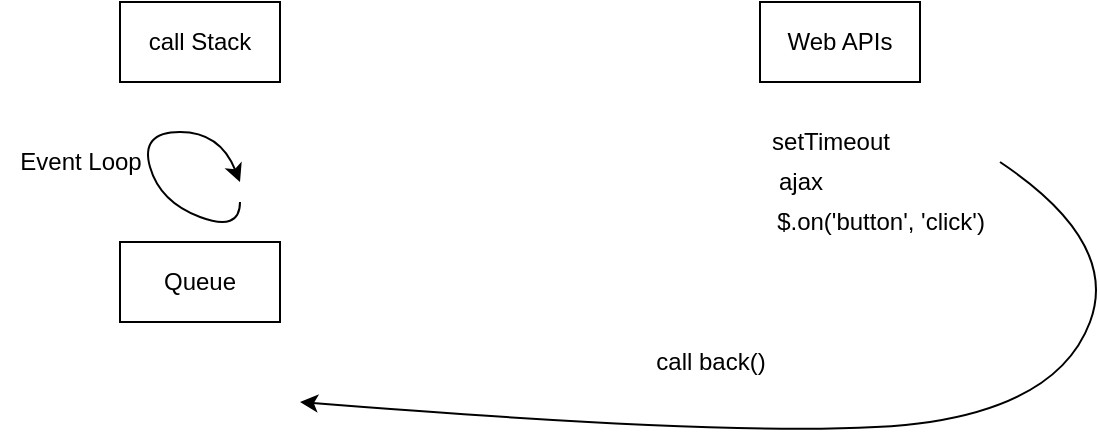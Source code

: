 <mxfile version="13.7.3" type="device" pages="2"><diagram id="C0SLp1-Ot98nmbYjIeOZ" name="main"><mxGraphModel dx="1024" dy="592" grid="1" gridSize="10" guides="1" tooltips="1" connect="1" arrows="1" fold="1" page="1" pageScale="1" pageWidth="827" pageHeight="1169" math="0" shadow="0"><root><mxCell id="0"/><mxCell id="1" parent="0"/><mxCell id="gZ5e8Sw3A3ryun14x_de-2" value="call Stack" style="rounded=0;whiteSpace=wrap;html=1;" parent="1" vertex="1"><mxGeometry x="80" y="40" width="80" height="40" as="geometry"/></mxCell><mxCell id="gZ5e8Sw3A3ryun14x_de-3" value="Queue" style="rounded=0;whiteSpace=wrap;html=1;" parent="1" vertex="1"><mxGeometry x="80" y="160" width="80" height="40" as="geometry"/></mxCell><mxCell id="gZ5e8Sw3A3ryun14x_de-4" value="Web APIs" style="rounded=0;whiteSpace=wrap;html=1;" parent="1" vertex="1"><mxGeometry x="400" y="40" width="80" height="40" as="geometry"/></mxCell><mxCell id="gZ5e8Sw3A3ryun14x_de-5" value="setTimeout" style="text;html=1;align=center;verticalAlign=middle;resizable=0;points=[];autosize=1;" parent="1" vertex="1"><mxGeometry x="400" y="100" width="70" height="20" as="geometry"/></mxCell><mxCell id="gZ5e8Sw3A3ryun14x_de-6" value="ajax" style="text;html=1;align=center;verticalAlign=middle;resizable=0;points=[];autosize=1;" parent="1" vertex="1"><mxGeometry x="400" y="120" width="40" height="20" as="geometry"/></mxCell><mxCell id="gZ5e8Sw3A3ryun14x_de-7" value="$.on('button', 'click')" style="text;html=1;align=center;verticalAlign=middle;resizable=0;points=[];autosize=1;" parent="1" vertex="1"><mxGeometry x="400" y="140" width="120" height="20" as="geometry"/></mxCell><mxCell id="gZ5e8Sw3A3ryun14x_de-8" value="" style="curved=1;endArrow=classic;html=1;" parent="1" edge="1"><mxGeometry width="50" height="50" relative="1" as="geometry"><mxPoint x="520" y="120" as="sourcePoint"/><mxPoint x="170" y="240" as="targetPoint"/><Array as="points"><mxPoint x="580" y="160"/><mxPoint x="550" y="240"/><mxPoint x="420" y="260"/></Array></mxGeometry></mxCell><mxCell id="gZ5e8Sw3A3ryun14x_de-9" value="call back()" style="text;html=1;align=center;verticalAlign=middle;resizable=0;points=[];autosize=1;" parent="1" vertex="1"><mxGeometry x="340" y="210" width="70" height="20" as="geometry"/></mxCell><mxCell id="gZ5e8Sw3A3ryun14x_de-10" value="Event Loop" style="text;html=1;align=center;verticalAlign=middle;resizable=0;points=[];autosize=1;" parent="1" vertex="1"><mxGeometry x="20" y="110" width="80" height="20" as="geometry"/></mxCell><mxCell id="gZ5e8Sw3A3ryun14x_de-11" value="" style="curved=1;endArrow=classic;html=1;" parent="1" edge="1"><mxGeometry width="50" height="50" relative="1" as="geometry"><mxPoint x="140" y="140" as="sourcePoint"/><mxPoint x="140" y="130" as="targetPoint"/><Array as="points"><mxPoint x="140" y="155"/><mxPoint x="100" y="140"/><mxPoint x="90" y="105"/><mxPoint x="130" y="105"/></Array></mxGeometry></mxCell></root></mxGraphModel></diagram><diagram id="5qX14amOkSx9QFs1zHAj" name="micro &amp; macro"><mxGraphModel dx="1024" dy="592" grid="1" gridSize="10" guides="1" tooltips="1" connect="1" arrows="1" fold="1" page="1" pageScale="1" pageWidth="827" pageHeight="1169" math="0" shadow="0"><root><mxCell id="LKgeQsVnQu125z7YScb--0"/><mxCell id="LKgeQsVnQu125z7YScb--1" parent="LKgeQsVnQu125z7YScb--0"/><mxCell id="_EjWpjuts5mWphhinymA-2" value="1" style="text;html=1;align=center;verticalAlign=middle;resizable=0;points=[];autosize=1;" vertex="1" parent="LKgeQsVnQu125z7YScb--1"><mxGeometry x="9" y="30" width="20" height="20" as="geometry"/></mxCell><mxCell id="_EjWpjuts5mWphhinymA-3" value="2" style="text;html=1;align=center;verticalAlign=middle;resizable=0;points=[];autosize=1;" vertex="1" parent="LKgeQsVnQu125z7YScb--1"><mxGeometry x="9" y="90" width="20" height="20" as="geometry"/></mxCell><mxCell id="_EjWpjuts5mWphhinymA-4" value="4" style="text;html=1;align=center;verticalAlign=middle;resizable=0;points=[];autosize=1;" vertex="1" parent="LKgeQsVnQu125z7YScb--1"><mxGeometry x="9" y="60" width="20" height="20" as="geometry"/></mxCell><mxCell id="_EjWpjuts5mWphhinymA-5" value="microTask" style="text;html=1;align=center;verticalAlign=middle;resizable=0;points=[];autosize=1;" vertex="1" parent="LKgeQsVnQu125z7YScb--1"><mxGeometry x="360" y="110" width="70" height="20" as="geometry"/></mxCell><mxCell id="_EjWpjuts5mWphhinymA-6" value="macroTask" style="text;html=1;align=center;verticalAlign=middle;resizable=0;points=[];autosize=1;" vertex="1" parent="LKgeQsVnQu125z7YScb--1"><mxGeometry x="360" y="60" width="70" height="20" as="geometry"/></mxCell><mxCell id="_EjWpjuts5mWphhinymA-7" value="logs:&lt;br&gt;// hey&lt;br&gt;&lt;br&gt;// promise&lt;br&gt;// then&lt;br&gt;&lt;br&gt;//microTask&lt;br&gt;&lt;br&gt;//timeout" style="text;html=1;align=left;verticalAlign=middle;resizable=0;points=[];autosize=1;" vertex="1" parent="LKgeQsVnQu125z7YScb--1"><mxGeometry x="560" y="25" width="80" height="130" as="geometry"/></mxCell><mxCell id="_EjWpjuts5mWphhinymA-8" value="macroTask" style="text;html=1;align=center;verticalAlign=middle;resizable=0;points=[];autosize=1;" vertex="1" parent="LKgeQsVnQu125z7YScb--1"><mxGeometry x="640" y="140" width="70" height="20" as="geometry"/></mxCell><mxCell id="_EjWpjuts5mWphhinymA-9" value="microTask" style="text;html=1;align=center;verticalAlign=middle;resizable=0;points=[];autosize=1;" vertex="1" parent="LKgeQsVnQu125z7YScb--1"><mxGeometry x="640" y="80" width="70" height="20" as="geometry"/></mxCell><mxCell id="_EjWpjuts5mWphhinymA-10" value="&lt;pre style=&quot;background-color: #2b2b2b ; color: #a9b7c6 ; font-family: &amp;quot;jetbrains mono&amp;quot; , monospace ; font-size: 9 8pt&quot;&gt;&lt;span style=&quot;color: #9876aa ; font-weight: bold ; font-style: italic&quot;&gt;console&lt;/span&gt;.&lt;span style=&quot;color: #ffc66d&quot;&gt;log&lt;/span&gt;(&lt;span style=&quot;color: #6a8759&quot;&gt;'hey'&lt;/span&gt;)&lt;span style=&quot;color: #cc7832&quot;&gt;;&lt;br&gt;&lt;/span&gt;&lt;span style=&quot;color: #cc7832&quot;&gt;&lt;br&gt;&lt;/span&gt;&lt;span style=&quot;color: #ffc66d&quot;&gt;setTimeout&lt;/span&gt;(()=&amp;gt;{&lt;span style=&quot;color: #9876aa ; font-weight: bold ; font-style: italic&quot;&gt;console&lt;/span&gt;.&lt;span style=&quot;color: #ffc66d&quot;&gt;log&lt;/span&gt;(&lt;span style=&quot;color: #6a8759&quot;&gt;'timeout'&lt;/span&gt;)})&lt;span style=&quot;color: #cc7832&quot;&gt;;&lt;br&gt;&lt;/span&gt;&lt;span style=&quot;color: #cc7832&quot;&gt;&lt;br&gt;&lt;/span&gt;&lt;span style=&quot;color: #cc7832&quot;&gt;new &lt;/span&gt;&lt;span style=&quot;color: #9876aa ; font-weight: bold ; font-style: italic&quot;&gt;Promise&lt;/span&gt;((res)=&amp;gt;{&lt;br&gt;  &lt;span style=&quot;color: #9876aa ; font-weight: bold ; font-style: italic&quot;&gt;console&lt;/span&gt;.&lt;span style=&quot;color: #ffc66d&quot;&gt;log&lt;/span&gt;(&lt;span style=&quot;color: #6a8759&quot;&gt;'promise'&lt;/span&gt;)&lt;span style=&quot;color: #cc7832&quot;&gt;;&lt;br&gt;&lt;/span&gt;&lt;span style=&quot;color: #cc7832&quot;&gt;  &lt;/span&gt;res(&lt;span style=&quot;color: #6a8759&quot;&gt;'sss'&lt;/span&gt;)&lt;br&gt;}).&lt;span style=&quot;color: #ffc66d&quot;&gt;then&lt;/span&gt;(&lt;span style=&quot;color: #9876aa ; font-weight: bold ; font-style: italic&quot;&gt;console&lt;/span&gt;.&lt;span style=&quot;color: #ffc66d&quot;&gt;log&lt;/span&gt;(&lt;span style=&quot;color: #6a8759&quot;&gt;'then'&lt;/span&gt;))&lt;span style=&quot;color: #cc7832&quot;&gt;;&lt;br&gt;&lt;/span&gt;&lt;span style=&quot;color: #cc7832&quot;&gt;&lt;br&gt;&lt;/span&gt;&lt;span style=&quot;color: #ffc66d&quot;&gt;queueMicrotask&lt;/span&gt;(()=&amp;gt;&lt;span style=&quot;color: #9876aa ; font-weight: bold ; font-style: italic&quot;&gt;console&lt;/span&gt;.&lt;span style=&quot;color: #ffc66d&quot;&gt;log&lt;/span&gt;(&lt;span style=&quot;color: #6a8759&quot;&gt;'microTask'&lt;/span&gt;))&lt;span style=&quot;color: #cc7832&quot;&gt;;&lt;/span&gt;&lt;/pre&gt;" style="text;whiteSpace=wrap;html=1;" vertex="1" parent="LKgeQsVnQu125z7YScb--1"><mxGeometry x="29" y="20" width="350" height="180" as="geometry"/></mxCell><mxCell id="_EjWpjuts5mWphhinymA-12" value="microTask" style="text;html=1;align=center;verticalAlign=middle;resizable=0;points=[];autosize=1;" vertex="1" parent="LKgeQsVnQu125z7YScb--1"><mxGeometry x="370" y="160" width="70" height="20" as="geometry"/></mxCell><mxCell id="_EjWpjuts5mWphhinymA-13" value="microTask" style="text;html=1;align=center;verticalAlign=middle;resizable=0;points=[];autosize=1;" vertex="1" parent="LKgeQsVnQu125z7YScb--1"><mxGeometry x="640" y="110" width="70" height="20" as="geometry"/></mxCell><mxCell id="_EjWpjuts5mWphhinymA-14" value="3" style="text;html=1;align=center;verticalAlign=middle;resizable=0;points=[];autosize=1;" vertex="1" parent="LKgeQsVnQu125z7YScb--1"><mxGeometry x="9" y="155" width="20" height="20" as="geometry"/></mxCell></root></mxGraphModel></diagram></mxfile>